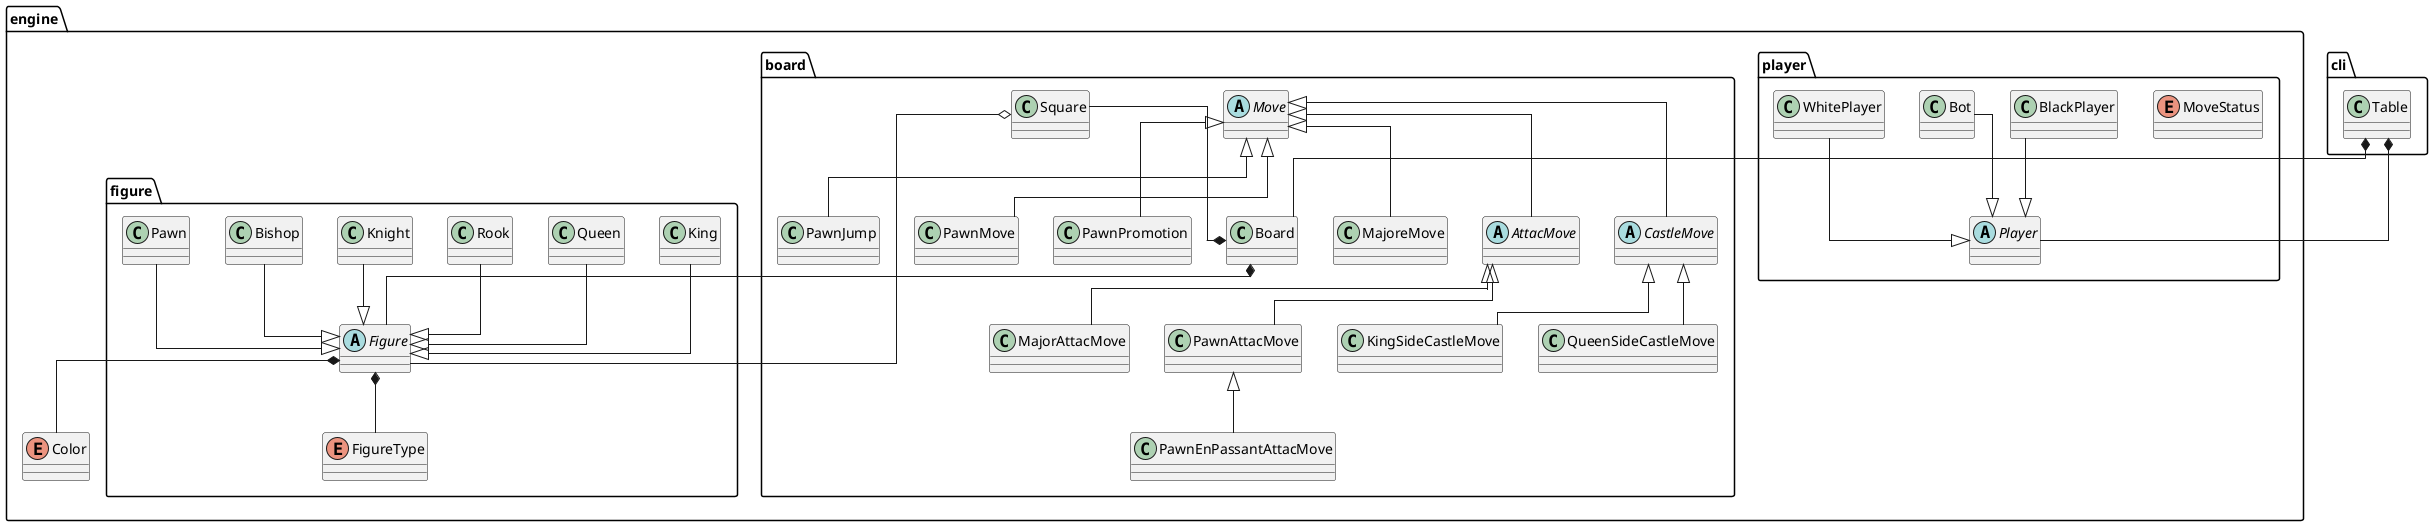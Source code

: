 @startuml Chess-Abstract
skinparam classAttributeIconSize 0
' left to right direction
skinparam linetype ortho
package engine{
    package board{
        class Board
        class Square
        abstract class Move
        class MajoreMove
        class PawnMove
        class PawnJump
        class PawnPromotion
        abstract class AttacMove
        class MajorAttacMove
        class PawnAttacMove
        class PawnEnPassantAttacMove
        abstract class CastleMove
        class KingSideCastleMove
        class QueenSideCastleMove

        Square --* Board
        Move <|-- MajoreMove
        Move <|-- PawnMove
        Move <|-- PawnJump
        Move <|-- PawnPromotion
        Move <|-- CastleMove
        CastleMove <|-- KingSideCastleMove
        CastleMove <|-- QueenSideCastleMove
        Move <|-- AttacMove
        AttacMove <|-- MajorAttacMove
        AttacMove <|-- PawnAttacMove
        PawnAttacMove <|-- PawnEnPassantAttacMove
    }
    package figure{
        enum FigureType
        abstract class Figure
        class King
        class Queen
        class Rook
        class Knight
        class Bishop
        class Pawn
        Figure *-- FigureType
        King --|> Figure
        Queen --|> Figure
        Rook --|> Figure
        Knight --|> Figure
        Bishop --|> Figure
        Pawn --|> Figure
    }
    package player{
        enum MoveStatus
        abstract class Player
        class WhitePlayer
        class BlackPlayer
        class Bot
        WhitePlayer --|> Player
        BlackPlayer --|> Player
        Bot --|> Player
    }
    enum Color
    Figure *-- Color
    Square o-- Figure
    Board *-- Figure
}
package cli{
    class Table
    Table *-- Board
    Table *-- Player
}
@enduml

@startuml Concept
skinparam classAttributeIconSize 0
left to right direction
' skinparam linetype ortho
class Table
class Player
class Board
class Square
class Figure
class Move
Table *--> Player
Table *--> Board
Board *--> Square
Player *--> Move
Square *-- Figure
Move --> Figure
' Board ..> Figure : <create>
' Figure ..> Move : <create>
' Table ..> Board : <create>
' Table ..> Player : <create>
' Board ..> Square : <create>
' Move ..> Board : <create>
@enduml
